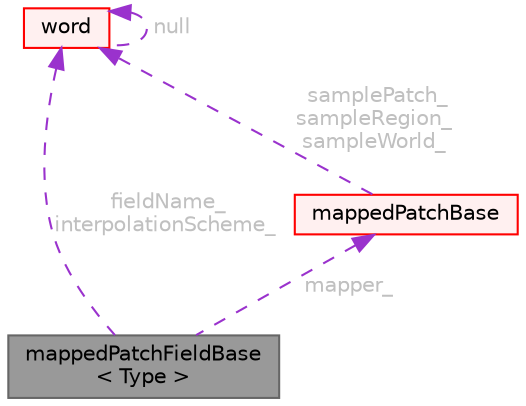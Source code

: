 digraph "mappedPatchFieldBase&lt; Type &gt;"
{
 // LATEX_PDF_SIZE
  bgcolor="transparent";
  edge [fontname=Helvetica,fontsize=10,labelfontname=Helvetica,labelfontsize=10];
  node [fontname=Helvetica,fontsize=10,shape=box,height=0.2,width=0.4];
  Node1 [id="Node000001",label="mappedPatchFieldBase\l\< Type \>",height=0.2,width=0.4,color="gray40", fillcolor="grey60", style="filled", fontcolor="black",tooltip="Functionality for sampling fields using mappedPatchBase. Every call to mappedField() returns a sample..."];
  Node2 -> Node1 [id="edge1_Node000001_Node000002",dir="back",color="darkorchid3",style="dashed",tooltip=" ",label=" mapper_",fontcolor="grey" ];
  Node2 [id="Node000002",label="mappedPatchBase",height=0.2,width=0.4,color="red", fillcolor="#FFF0F0", style="filled",URL="$classFoam_1_1mappedPatchBase.html",tooltip="Determines a mapping between patch face centres and mesh cell or face centres and processors they're ..."];
  Node11 -> Node2 [id="edge2_Node000002_Node000011",dir="back",color="darkorchid3",style="dashed",tooltip=" ",label=" samplePatch_\nsampleRegion_\nsampleWorld_",fontcolor="grey" ];
  Node11 [id="Node000011",label="word",height=0.2,width=0.4,color="red", fillcolor="#FFF0F0", style="filled",URL="$classFoam_1_1word.html",tooltip="A class for handling words, derived from Foam::string."];
  Node11 -> Node11 [id="edge3_Node000011_Node000011",dir="back",color="darkorchid3",style="dashed",tooltip=" ",label=" null",fontcolor="grey" ];
  Node11 -> Node1 [id="edge4_Node000001_Node000011",dir="back",color="darkorchid3",style="dashed",tooltip=" ",label=" fieldName_\ninterpolationScheme_",fontcolor="grey" ];
}
